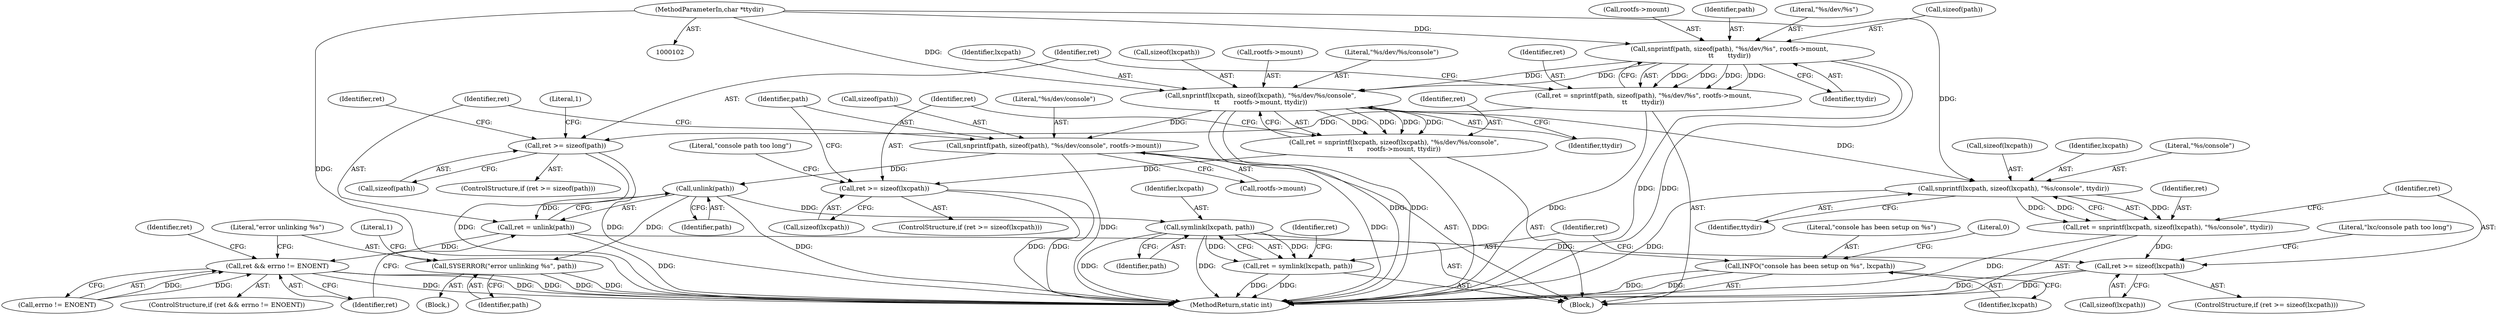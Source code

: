 digraph "0_lxc_592fd47a6245508b79fe6ac819fe6d3b2c1289be_11@pointer" {
"1000112" [label="(Call,snprintf(path, sizeof(path), \"%s/dev/%s\", rootfs->mount,\n\t\t       ttydir))"];
"1000105" [label="(MethodParameterIn,char *ttydir)"];
"1000110" [label="(Call,ret = snprintf(path, sizeof(path), \"%s/dev/%s\", rootfs->mount,\n\t\t       ttydir))"];
"1000122" [label="(Call,ret >= sizeof(path))"];
"1000153" [label="(Call,snprintf(lxcpath, sizeof(lxcpath), \"%s/dev/%s/console\",\n\t\t       rootfs->mount, ttydir))"];
"1000151" [label="(Call,ret = snprintf(lxcpath, sizeof(lxcpath), \"%s/dev/%s/console\",\n\t\t       rootfs->mount, ttydir))"];
"1000163" [label="(Call,ret >= sizeof(lxcpath))"];
"1000173" [label="(Call,snprintf(path, sizeof(path), \"%s/dev/console\", rootfs->mount))"];
"1000183" [label="(Call,unlink(path))"];
"1000181" [label="(Call,ret = unlink(path))"];
"1000186" [label="(Call,ret && errno != ENOENT)"];
"1000192" [label="(Call,SYSERROR(\"error unlinking %s\", path))"];
"1000277" [label="(Call,symlink(lxcpath, path))"];
"1000275" [label="(Call,ret = symlink(lxcpath, path))"];
"1000288" [label="(Call,INFO(\"console has been setup on %s\", lxcpath))"];
"1000258" [label="(Call,snprintf(lxcpath, sizeof(lxcpath), \"%s/console\", ttydir))"];
"1000256" [label="(Call,ret = snprintf(lxcpath, sizeof(lxcpath), \"%s/console\", ttydir))"];
"1000265" [label="(Call,ret >= sizeof(lxcpath))"];
"1000154" [label="(Identifier,lxcpath)"];
"1000128" [label="(Literal,1)"];
"1000260" [label="(Call,sizeof(lxcpath))"];
"1000185" [label="(ControlStructure,if (ret && errno != ENOENT))"];
"1000110" [label="(Call,ret = snprintf(path, sizeof(path), \"%s/dev/%s\", rootfs->mount,\n\t\t       ttydir))"];
"1000112" [label="(Call,snprintf(path, sizeof(path), \"%s/dev/%s\", rootfs->mount,\n\t\t       ttydir))"];
"1000175" [label="(Call,sizeof(path))"];
"1000193" [label="(Literal,\"error unlinking %s\")"];
"1000182" [label="(Identifier,ret)"];
"1000117" [label="(Call,rootfs->mount)"];
"1000163" [label="(Call,ret >= sizeof(lxcpath))"];
"1000275" [label="(Call,ret = symlink(lxcpath, path))"];
"1000278" [label="(Identifier,lxcpath)"];
"1000256" [label="(Call,ret = snprintf(lxcpath, sizeof(lxcpath), \"%s/console\", ttydir))"];
"1000155" [label="(Call,sizeof(lxcpath))"];
"1000122" [label="(Call,ret >= sizeof(path))"];
"1000169" [label="(Literal,\"console path too long\")"];
"1000293" [label="(MethodReturn,static int)"];
"1000271" [label="(Literal,\"lxc/console path too long\")"];
"1000113" [label="(Identifier,path)"];
"1000120" [label="(Identifier,ttydir)"];
"1000174" [label="(Identifier,path)"];
"1000152" [label="(Identifier,ret)"];
"1000277" [label="(Call,symlink(lxcpath, path))"];
"1000192" [label="(Call,SYSERROR(\"error unlinking %s\", path))"];
"1000259" [label="(Identifier,lxcpath)"];
"1000162" [label="(ControlStructure,if (ret >= sizeof(lxcpath)))"];
"1000187" [label="(Identifier,ret)"];
"1000257" [label="(Identifier,ret)"];
"1000178" [label="(Call,rootfs->mount)"];
"1000265" [label="(Call,ret >= sizeof(lxcpath))"];
"1000181" [label="(Call,ret = unlink(path))"];
"1000262" [label="(Literal,\"%s/console\")"];
"1000161" [label="(Identifier,ttydir)"];
"1000267" [label="(Call,sizeof(lxcpath))"];
"1000151" [label="(Call,ret = snprintf(lxcpath, sizeof(lxcpath), \"%s/dev/%s/console\",\n\t\t       rootfs->mount, ttydir))"];
"1000186" [label="(Call,ret && errno != ENOENT)"];
"1000177" [label="(Literal,\"%s/dev/console\")"];
"1000288" [label="(Call,INFO(\"console has been setup on %s\", lxcpath))"];
"1000276" [label="(Identifier,ret)"];
"1000281" [label="(Identifier,ret)"];
"1000153" [label="(Call,snprintf(lxcpath, sizeof(lxcpath), \"%s/dev/%s/console\",\n\t\t       rootfs->mount, ttydir))"];
"1000116" [label="(Literal,\"%s/dev/%s\")"];
"1000290" [label="(Identifier,lxcpath)"];
"1000289" [label="(Literal,\"console has been setup on %s\")"];
"1000164" [label="(Identifier,ret)"];
"1000173" [label="(Call,snprintf(path, sizeof(path), \"%s/dev/console\", rootfs->mount))"];
"1000264" [label="(ControlStructure,if (ret >= sizeof(lxcpath)))"];
"1000258" [label="(Call,snprintf(lxcpath, sizeof(lxcpath), \"%s/console\", ttydir))"];
"1000165" [label="(Call,sizeof(lxcpath))"];
"1000292" [label="(Literal,0)"];
"1000199" [label="(Identifier,ret)"];
"1000121" [label="(ControlStructure,if (ret >= sizeof(path)))"];
"1000114" [label="(Call,sizeof(path))"];
"1000106" [label="(Block,)"];
"1000105" [label="(MethodParameterIn,char *ttydir)"];
"1000194" [label="(Identifier,path)"];
"1000266" [label="(Identifier,ret)"];
"1000123" [label="(Identifier,ret)"];
"1000158" [label="(Call,rootfs->mount)"];
"1000184" [label="(Identifier,path)"];
"1000191" [label="(Block,)"];
"1000130" [label="(Identifier,ret)"];
"1000124" [label="(Call,sizeof(path))"];
"1000263" [label="(Identifier,ttydir)"];
"1000183" [label="(Call,unlink(path))"];
"1000157" [label="(Literal,\"%s/dev/%s/console\")"];
"1000279" [label="(Identifier,path)"];
"1000111" [label="(Identifier,ret)"];
"1000188" [label="(Call,errno != ENOENT)"];
"1000197" [label="(Literal,1)"];
"1000112" -> "1000110"  [label="AST: "];
"1000112" -> "1000120"  [label="CFG: "];
"1000113" -> "1000112"  [label="AST: "];
"1000114" -> "1000112"  [label="AST: "];
"1000116" -> "1000112"  [label="AST: "];
"1000117" -> "1000112"  [label="AST: "];
"1000120" -> "1000112"  [label="AST: "];
"1000110" -> "1000112"  [label="CFG: "];
"1000112" -> "1000293"  [label="DDG: "];
"1000112" -> "1000293"  [label="DDG: "];
"1000112" -> "1000110"  [label="DDG: "];
"1000112" -> "1000110"  [label="DDG: "];
"1000112" -> "1000110"  [label="DDG: "];
"1000112" -> "1000110"  [label="DDG: "];
"1000105" -> "1000112"  [label="DDG: "];
"1000112" -> "1000153"  [label="DDG: "];
"1000112" -> "1000153"  [label="DDG: "];
"1000105" -> "1000102"  [label="AST: "];
"1000105" -> "1000293"  [label="DDG: "];
"1000105" -> "1000153"  [label="DDG: "];
"1000105" -> "1000258"  [label="DDG: "];
"1000110" -> "1000106"  [label="AST: "];
"1000111" -> "1000110"  [label="AST: "];
"1000123" -> "1000110"  [label="CFG: "];
"1000110" -> "1000293"  [label="DDG: "];
"1000110" -> "1000122"  [label="DDG: "];
"1000122" -> "1000121"  [label="AST: "];
"1000122" -> "1000124"  [label="CFG: "];
"1000123" -> "1000122"  [label="AST: "];
"1000124" -> "1000122"  [label="AST: "];
"1000128" -> "1000122"  [label="CFG: "];
"1000130" -> "1000122"  [label="CFG: "];
"1000122" -> "1000293"  [label="DDG: "];
"1000122" -> "1000293"  [label="DDG: "];
"1000153" -> "1000151"  [label="AST: "];
"1000153" -> "1000161"  [label="CFG: "];
"1000154" -> "1000153"  [label="AST: "];
"1000155" -> "1000153"  [label="AST: "];
"1000157" -> "1000153"  [label="AST: "];
"1000158" -> "1000153"  [label="AST: "];
"1000161" -> "1000153"  [label="AST: "];
"1000151" -> "1000153"  [label="CFG: "];
"1000153" -> "1000293"  [label="DDG: "];
"1000153" -> "1000293"  [label="DDG: "];
"1000153" -> "1000151"  [label="DDG: "];
"1000153" -> "1000151"  [label="DDG: "];
"1000153" -> "1000151"  [label="DDG: "];
"1000153" -> "1000151"  [label="DDG: "];
"1000153" -> "1000173"  [label="DDG: "];
"1000153" -> "1000258"  [label="DDG: "];
"1000151" -> "1000106"  [label="AST: "];
"1000152" -> "1000151"  [label="AST: "];
"1000164" -> "1000151"  [label="CFG: "];
"1000151" -> "1000293"  [label="DDG: "];
"1000151" -> "1000163"  [label="DDG: "];
"1000163" -> "1000162"  [label="AST: "];
"1000163" -> "1000165"  [label="CFG: "];
"1000164" -> "1000163"  [label="AST: "];
"1000165" -> "1000163"  [label="AST: "];
"1000169" -> "1000163"  [label="CFG: "];
"1000174" -> "1000163"  [label="CFG: "];
"1000163" -> "1000293"  [label="DDG: "];
"1000163" -> "1000293"  [label="DDG: "];
"1000173" -> "1000106"  [label="AST: "];
"1000173" -> "1000178"  [label="CFG: "];
"1000174" -> "1000173"  [label="AST: "];
"1000175" -> "1000173"  [label="AST: "];
"1000177" -> "1000173"  [label="AST: "];
"1000178" -> "1000173"  [label="AST: "];
"1000182" -> "1000173"  [label="CFG: "];
"1000173" -> "1000293"  [label="DDG: "];
"1000173" -> "1000293"  [label="DDG: "];
"1000173" -> "1000183"  [label="DDG: "];
"1000183" -> "1000181"  [label="AST: "];
"1000183" -> "1000184"  [label="CFG: "];
"1000184" -> "1000183"  [label="AST: "];
"1000181" -> "1000183"  [label="CFG: "];
"1000183" -> "1000293"  [label="DDG: "];
"1000183" -> "1000181"  [label="DDG: "];
"1000183" -> "1000192"  [label="DDG: "];
"1000183" -> "1000277"  [label="DDG: "];
"1000181" -> "1000106"  [label="AST: "];
"1000182" -> "1000181"  [label="AST: "];
"1000187" -> "1000181"  [label="CFG: "];
"1000181" -> "1000293"  [label="DDG: "];
"1000181" -> "1000186"  [label="DDG: "];
"1000186" -> "1000185"  [label="AST: "];
"1000186" -> "1000187"  [label="CFG: "];
"1000186" -> "1000188"  [label="CFG: "];
"1000187" -> "1000186"  [label="AST: "];
"1000188" -> "1000186"  [label="AST: "];
"1000193" -> "1000186"  [label="CFG: "];
"1000199" -> "1000186"  [label="CFG: "];
"1000186" -> "1000293"  [label="DDG: "];
"1000186" -> "1000293"  [label="DDG: "];
"1000186" -> "1000293"  [label="DDG: "];
"1000188" -> "1000186"  [label="DDG: "];
"1000188" -> "1000186"  [label="DDG: "];
"1000192" -> "1000191"  [label="AST: "];
"1000192" -> "1000194"  [label="CFG: "];
"1000193" -> "1000192"  [label="AST: "];
"1000194" -> "1000192"  [label="AST: "];
"1000197" -> "1000192"  [label="CFG: "];
"1000192" -> "1000293"  [label="DDG: "];
"1000192" -> "1000293"  [label="DDG: "];
"1000277" -> "1000275"  [label="AST: "];
"1000277" -> "1000279"  [label="CFG: "];
"1000278" -> "1000277"  [label="AST: "];
"1000279" -> "1000277"  [label="AST: "];
"1000275" -> "1000277"  [label="CFG: "];
"1000277" -> "1000293"  [label="DDG: "];
"1000277" -> "1000293"  [label="DDG: "];
"1000277" -> "1000275"  [label="DDG: "];
"1000277" -> "1000275"  [label="DDG: "];
"1000277" -> "1000288"  [label="DDG: "];
"1000275" -> "1000106"  [label="AST: "];
"1000276" -> "1000275"  [label="AST: "];
"1000281" -> "1000275"  [label="CFG: "];
"1000275" -> "1000293"  [label="DDG: "];
"1000275" -> "1000293"  [label="DDG: "];
"1000288" -> "1000106"  [label="AST: "];
"1000288" -> "1000290"  [label="CFG: "];
"1000289" -> "1000288"  [label="AST: "];
"1000290" -> "1000288"  [label="AST: "];
"1000292" -> "1000288"  [label="CFG: "];
"1000288" -> "1000293"  [label="DDG: "];
"1000288" -> "1000293"  [label="DDG: "];
"1000258" -> "1000256"  [label="AST: "];
"1000258" -> "1000263"  [label="CFG: "];
"1000259" -> "1000258"  [label="AST: "];
"1000260" -> "1000258"  [label="AST: "];
"1000262" -> "1000258"  [label="AST: "];
"1000263" -> "1000258"  [label="AST: "];
"1000256" -> "1000258"  [label="CFG: "];
"1000258" -> "1000293"  [label="DDG: "];
"1000258" -> "1000256"  [label="DDG: "];
"1000258" -> "1000256"  [label="DDG: "];
"1000258" -> "1000256"  [label="DDG: "];
"1000256" -> "1000106"  [label="AST: "];
"1000257" -> "1000256"  [label="AST: "];
"1000266" -> "1000256"  [label="CFG: "];
"1000256" -> "1000293"  [label="DDG: "];
"1000256" -> "1000265"  [label="DDG: "];
"1000265" -> "1000264"  [label="AST: "];
"1000265" -> "1000267"  [label="CFG: "];
"1000266" -> "1000265"  [label="AST: "];
"1000267" -> "1000265"  [label="AST: "];
"1000271" -> "1000265"  [label="CFG: "];
"1000276" -> "1000265"  [label="CFG: "];
"1000265" -> "1000293"  [label="DDG: "];
"1000265" -> "1000293"  [label="DDG: "];
}
